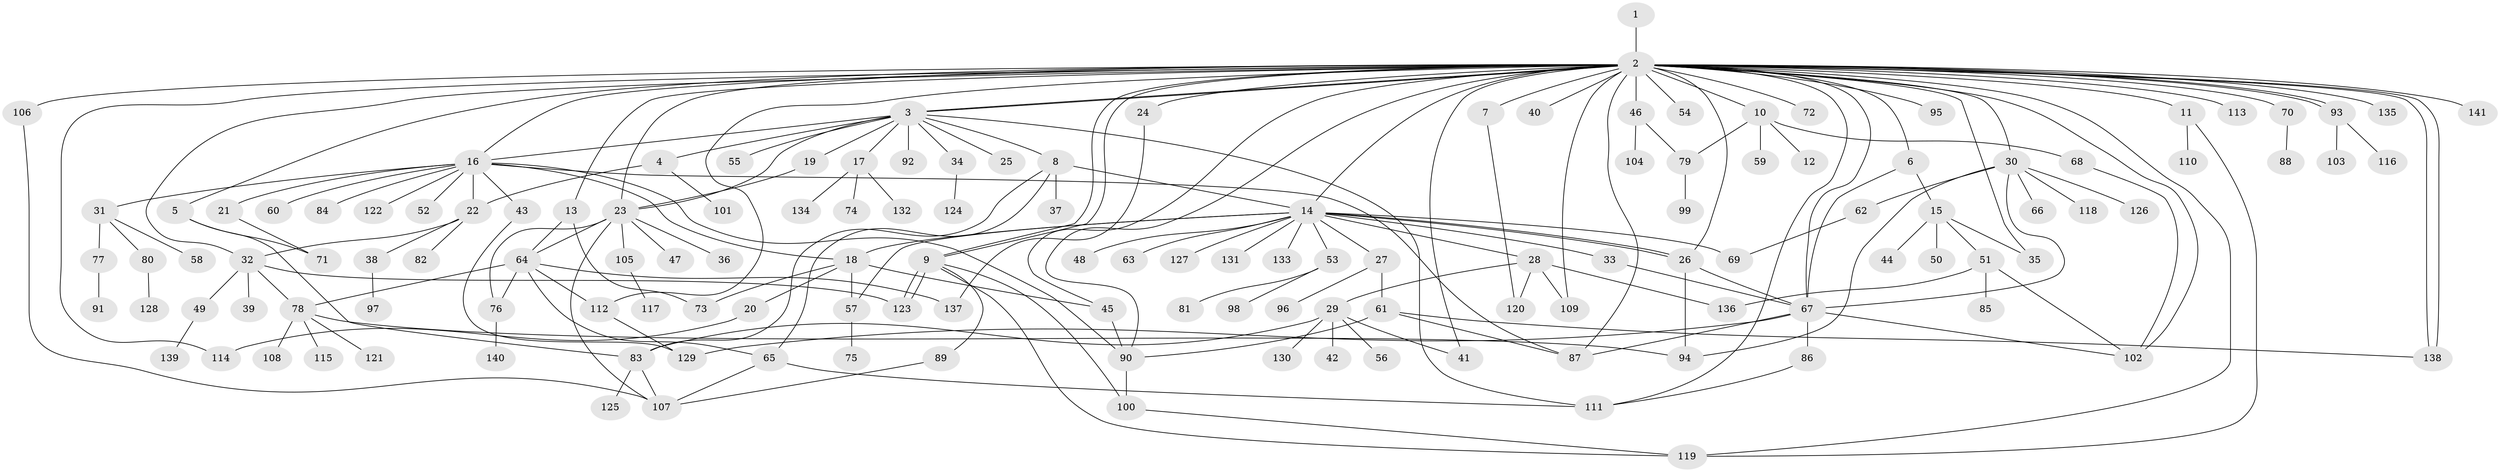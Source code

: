// Generated by graph-tools (version 1.1) at 2025/48/03/09/25 04:48:00]
// undirected, 141 vertices, 204 edges
graph export_dot {
graph [start="1"]
  node [color=gray90,style=filled];
  1;
  2;
  3;
  4;
  5;
  6;
  7;
  8;
  9;
  10;
  11;
  12;
  13;
  14;
  15;
  16;
  17;
  18;
  19;
  20;
  21;
  22;
  23;
  24;
  25;
  26;
  27;
  28;
  29;
  30;
  31;
  32;
  33;
  34;
  35;
  36;
  37;
  38;
  39;
  40;
  41;
  42;
  43;
  44;
  45;
  46;
  47;
  48;
  49;
  50;
  51;
  52;
  53;
  54;
  55;
  56;
  57;
  58;
  59;
  60;
  61;
  62;
  63;
  64;
  65;
  66;
  67;
  68;
  69;
  70;
  71;
  72;
  73;
  74;
  75;
  76;
  77;
  78;
  79;
  80;
  81;
  82;
  83;
  84;
  85;
  86;
  87;
  88;
  89;
  90;
  91;
  92;
  93;
  94;
  95;
  96;
  97;
  98;
  99;
  100;
  101;
  102;
  103;
  104;
  105;
  106;
  107;
  108;
  109;
  110;
  111;
  112;
  113;
  114;
  115;
  116;
  117;
  118;
  119;
  120;
  121;
  122;
  123;
  124;
  125;
  126;
  127;
  128;
  129;
  130;
  131;
  132;
  133;
  134;
  135;
  136;
  137;
  138;
  139;
  140;
  141;
  1 -- 2;
  2 -- 3;
  2 -- 3;
  2 -- 5;
  2 -- 6;
  2 -- 7;
  2 -- 9;
  2 -- 9;
  2 -- 10;
  2 -- 11;
  2 -- 13;
  2 -- 14;
  2 -- 16;
  2 -- 23;
  2 -- 24;
  2 -- 26;
  2 -- 30;
  2 -- 32;
  2 -- 35;
  2 -- 40;
  2 -- 41;
  2 -- 45;
  2 -- 46;
  2 -- 54;
  2 -- 67;
  2 -- 70;
  2 -- 72;
  2 -- 87;
  2 -- 90;
  2 -- 93;
  2 -- 93;
  2 -- 95;
  2 -- 102;
  2 -- 106;
  2 -- 109;
  2 -- 111;
  2 -- 112;
  2 -- 113;
  2 -- 114;
  2 -- 119;
  2 -- 135;
  2 -- 138;
  2 -- 138;
  2 -- 141;
  3 -- 4;
  3 -- 8;
  3 -- 16;
  3 -- 17;
  3 -- 19;
  3 -- 23;
  3 -- 25;
  3 -- 34;
  3 -- 55;
  3 -- 92;
  3 -- 111;
  4 -- 22;
  4 -- 101;
  5 -- 71;
  5 -- 83;
  6 -- 15;
  6 -- 67;
  7 -- 120;
  8 -- 14;
  8 -- 37;
  8 -- 65;
  8 -- 83;
  9 -- 89;
  9 -- 100;
  9 -- 119;
  9 -- 123;
  9 -- 123;
  10 -- 12;
  10 -- 59;
  10 -- 68;
  10 -- 79;
  11 -- 110;
  11 -- 119;
  13 -- 64;
  13 -- 73;
  14 -- 18;
  14 -- 26;
  14 -- 26;
  14 -- 27;
  14 -- 28;
  14 -- 33;
  14 -- 48;
  14 -- 53;
  14 -- 57;
  14 -- 63;
  14 -- 69;
  14 -- 127;
  14 -- 131;
  14 -- 133;
  15 -- 35;
  15 -- 44;
  15 -- 50;
  15 -- 51;
  16 -- 18;
  16 -- 21;
  16 -- 22;
  16 -- 31;
  16 -- 43;
  16 -- 52;
  16 -- 60;
  16 -- 84;
  16 -- 87;
  16 -- 90;
  16 -- 122;
  17 -- 74;
  17 -- 132;
  17 -- 134;
  18 -- 20;
  18 -- 45;
  18 -- 57;
  18 -- 73;
  19 -- 23;
  20 -- 114;
  21 -- 71;
  22 -- 32;
  22 -- 38;
  22 -- 82;
  23 -- 36;
  23 -- 47;
  23 -- 64;
  23 -- 76;
  23 -- 105;
  23 -- 107;
  24 -- 137;
  26 -- 67;
  26 -- 94;
  27 -- 61;
  27 -- 96;
  28 -- 29;
  28 -- 109;
  28 -- 120;
  28 -- 136;
  29 -- 41;
  29 -- 42;
  29 -- 56;
  29 -- 83;
  29 -- 130;
  30 -- 62;
  30 -- 66;
  30 -- 67;
  30 -- 94;
  30 -- 118;
  30 -- 126;
  31 -- 58;
  31 -- 77;
  31 -- 80;
  32 -- 39;
  32 -- 49;
  32 -- 78;
  32 -- 123;
  33 -- 67;
  34 -- 124;
  38 -- 97;
  43 -- 129;
  45 -- 90;
  46 -- 79;
  46 -- 104;
  49 -- 139;
  51 -- 85;
  51 -- 102;
  51 -- 136;
  53 -- 81;
  53 -- 98;
  57 -- 75;
  61 -- 87;
  61 -- 90;
  61 -- 138;
  62 -- 69;
  64 -- 65;
  64 -- 76;
  64 -- 78;
  64 -- 112;
  64 -- 137;
  65 -- 107;
  65 -- 111;
  67 -- 86;
  67 -- 87;
  67 -- 102;
  67 -- 129;
  68 -- 102;
  70 -- 88;
  76 -- 140;
  77 -- 91;
  78 -- 94;
  78 -- 108;
  78 -- 115;
  78 -- 121;
  79 -- 99;
  80 -- 128;
  83 -- 107;
  83 -- 125;
  86 -- 111;
  89 -- 107;
  90 -- 100;
  93 -- 103;
  93 -- 116;
  100 -- 119;
  105 -- 117;
  106 -- 107;
  112 -- 129;
}
